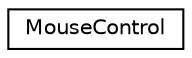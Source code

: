 digraph "Graphical Class Hierarchy"
{
  edge [fontname="Helvetica",fontsize="10",labelfontname="Helvetica",labelfontsize="10"];
  node [fontname="Helvetica",fontsize="10",shape=record];
  rankdir="LR";
  Node0 [label="MouseControl",height=0.2,width=0.4,color="black", fillcolor="white", style="filled",URL="$class_mouse_control.html"];
}
